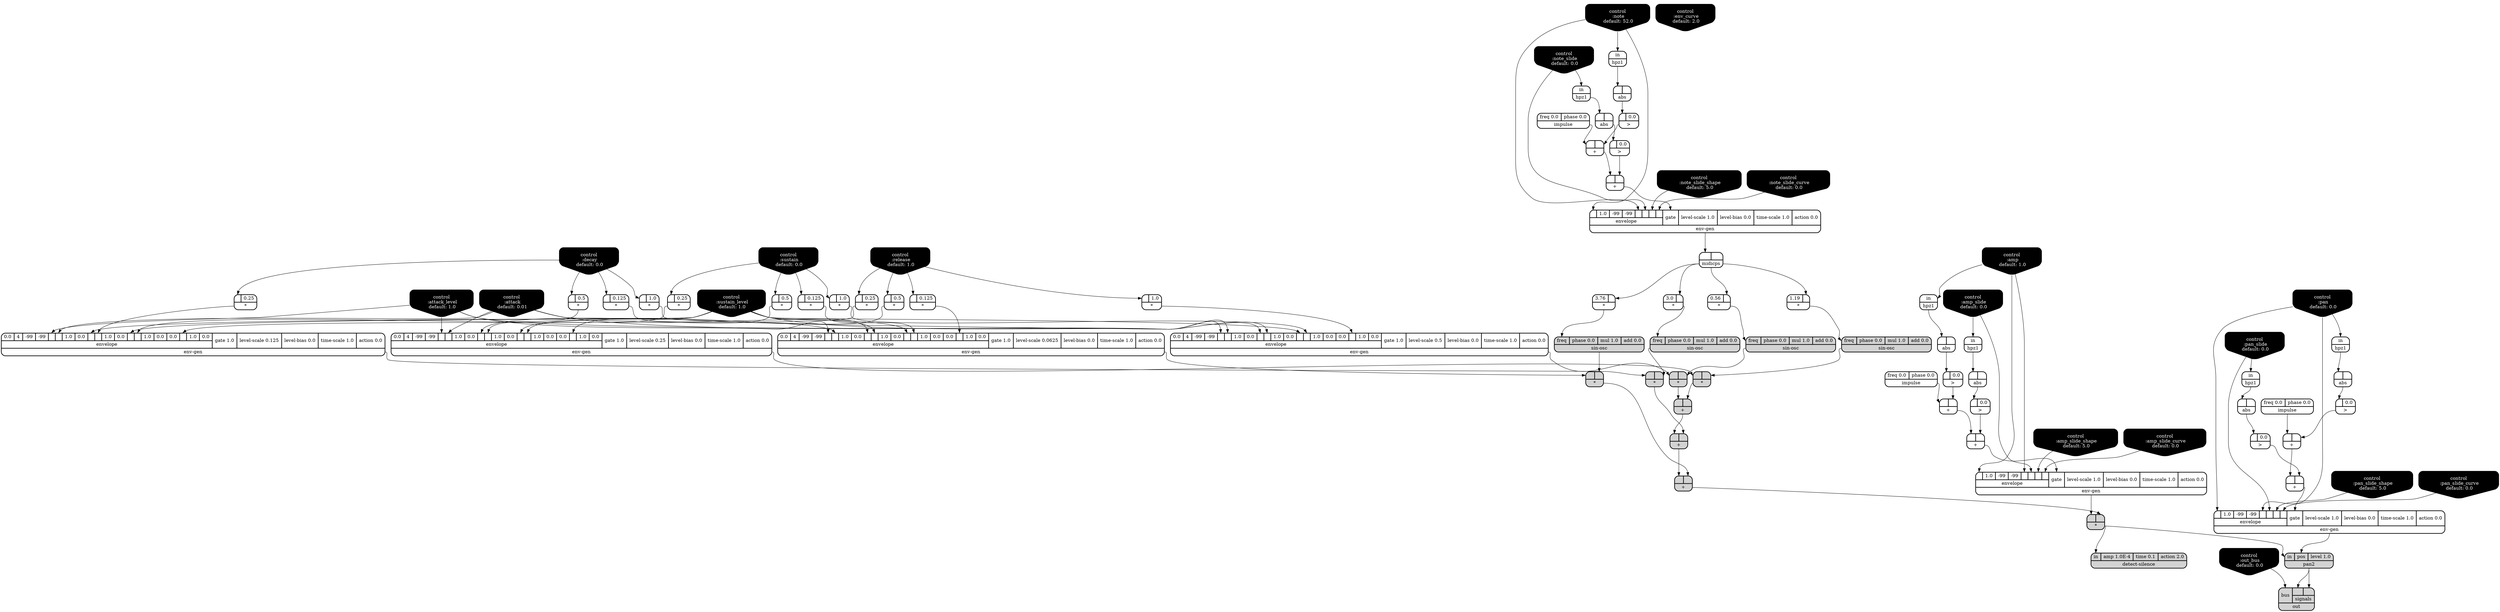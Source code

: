 digraph synthdef {
24 [label = "{{ <a> |<b> 1.0} |<__UG_NAME__>* }" style="bold, rounded" shape=record rankdir=LR];
40 [label = "{{ <a> 0.56|<b> } |<__UG_NAME__>* }" style="bold, rounded" shape=record rankdir=LR];
42 [label = "{{ <a> |<b> 1.0} |<__UG_NAME__>* }" style="bold, rounded" shape=record rankdir=LR];
43 [label = "{{ <a> |<b> 1.0} |<__UG_NAME__>* }" style="bold, rounded" shape=record rankdir=LR];
45 [label = "{{ <a> |<b> } |<__UG_NAME__>* }" style="filled, bold, rounded"  shape=record rankdir=LR];
46 [label = "{{ <a> |<b> 0.5} |<__UG_NAME__>* }" style="bold, rounded" shape=record rankdir=LR];
47 [label = "{{ <a> |<b> 0.5} |<__UG_NAME__>* }" style="bold, rounded" shape=record rankdir=LR];
48 [label = "{{ <a> |<b> 0.5} |<__UG_NAME__>* }" style="bold, rounded" shape=record rankdir=LR];
50 [label = "{{ <a> 1.19|<b> } |<__UG_NAME__>* }" style="bold, rounded" shape=record rankdir=LR];
52 [label = "{{ <a> |<b> } |<__UG_NAME__>* }" style="filled, bold, rounded"  shape=record rankdir=LR];
54 [label = "{{ <a> |<b> 0.25} |<__UG_NAME__>* }" style="bold, rounded" shape=record rankdir=LR];
55 [label = "{{ <a> |<b> 0.25} |<__UG_NAME__>* }" style="bold, rounded" shape=record rankdir=LR];
56 [label = "{{ <a> |<b> 0.25} |<__UG_NAME__>* }" style="bold, rounded" shape=record rankdir=LR];
58 [label = "{{ <a> 3.0|<b> } |<__UG_NAME__>* }" style="bold, rounded" shape=record rankdir=LR];
60 [label = "{{ <a> |<b> } |<__UG_NAME__>* }" style="filled, bold, rounded"  shape=record rankdir=LR];
71 [label = "{{ <a> |<b> 0.125} |<__UG_NAME__>* }" style="bold, rounded" shape=record rankdir=LR];
72 [label = "{{ <a> |<b> 0.125} |<__UG_NAME__>* }" style="bold, rounded" shape=record rankdir=LR];
73 [label = "{{ <a> |<b> 0.125} |<__UG_NAME__>* }" style="bold, rounded" shape=record rankdir=LR];
75 [label = "{{ <a> 3.76|<b> } |<__UG_NAME__>* }" style="bold, rounded" shape=record rankdir=LR];
77 [label = "{{ <a> |<b> } |<__UG_NAME__>* }" style="filled, bold, rounded"  shape=record rankdir=LR];
79 [label = "{{ <a> |<b> } |<__UG_NAME__>* }" style="filled, bold, rounded"  shape=record rankdir=LR];
29 [label = "{{ <a> |<b> } |<__UG_NAME__>+ }" style="bold, rounded" shape=record rankdir=LR];
34 [label = "{{ <a> |<b> } |<__UG_NAME__>+ }" style="bold, rounded" shape=record rankdir=LR];
37 [label = "{{ <a> |<b> } |<__UG_NAME__>+ }" style="bold, rounded" shape=record rankdir=LR];
53 [label = "{{ <a> |<b> } |<__UG_NAME__>+ }" style="filled, bold, rounded"  shape=record rankdir=LR];
61 [label = "{{ <a> |<b> } |<__UG_NAME__>+ }" style="filled, bold, rounded"  shape=record rankdir=LR];
68 [label = "{{ <a> |<b> } |<__UG_NAME__>+ }" style="bold, rounded" shape=record rankdir=LR];
69 [label = "{{ <a> |<b> } |<__UG_NAME__>+ }" style="bold, rounded" shape=record rankdir=LR];
78 [label = "{{ <a> |<b> } |<__UG_NAME__>+ }" style="filled, bold, rounded"  shape=record rankdir=LR];
81 [label = "{{ <a> |<b> } |<__UG_NAME__>+ }" style="bold, rounded" shape=record rankdir=LR];
22 [label = "{{ <a> |<b> 0.0} |<__UG_NAME__>\> }" style="bold, rounded" shape=record rankdir=LR];
28 [label = "{{ <a> |<b> 0.0} |<__UG_NAME__>\> }" style="bold, rounded" shape=record rankdir=LR];
33 [label = "{{ <a> |<b> 0.0} |<__UG_NAME__>\> }" style="bold, rounded" shape=record rankdir=LR];
36 [label = "{{ <a> |<b> 0.0} |<__UG_NAME__>\> }" style="bold, rounded" shape=record rankdir=LR];
67 [label = "{{ <a> |<b> 0.0} |<__UG_NAME__>\> }" style="bold, rounded" shape=record rankdir=LR];
80 [label = "{{ <a> |<b> 0.0} |<__UG_NAME__>\> }" style="bold, rounded" shape=record rankdir=LR];
21 [label = "{{ <a> |<b> } |<__UG_NAME__>abs }" style="bold, rounded" shape=record rankdir=LR];
27 [label = "{{ <a> |<b> } |<__UG_NAME__>abs }" style="bold, rounded" shape=record rankdir=LR];
32 [label = "{{ <a> |<b> } |<__UG_NAME__>abs }" style="bold, rounded" shape=record rankdir=LR];
35 [label = "{{ <a> |<b> } |<__UG_NAME__>abs }" style="bold, rounded" shape=record rankdir=LR];
63 [label = "{{ <a> |<b> } |<__UG_NAME__>abs }" style="bold, rounded" shape=record rankdir=LR];
66 [label = "{{ <a> |<b> } |<__UG_NAME__>abs }" style="bold, rounded" shape=record rankdir=LR];
0 [label = "control
 :note
 default: 52.0" shape=invhouse style="rounded, filled, bold" fillcolor=black fontcolor=white ]; 
1 [label = "control
 :note_slide
 default: 0.0" shape=invhouse style="rounded, filled, bold" fillcolor=black fontcolor=white ]; 
2 [label = "control
 :note_slide_shape
 default: 5.0" shape=invhouse style="rounded, filled, bold" fillcolor=black fontcolor=white ]; 
3 [label = "control
 :note_slide_curve
 default: 0.0" shape=invhouse style="rounded, filled, bold" fillcolor=black fontcolor=white ]; 
4 [label = "control
 :amp
 default: 1.0" shape=invhouse style="rounded, filled, bold" fillcolor=black fontcolor=white ]; 
5 [label = "control
 :amp_slide
 default: 0.0" shape=invhouse style="rounded, filled, bold" fillcolor=black fontcolor=white ]; 
6 [label = "control
 :amp_slide_shape
 default: 5.0" shape=invhouse style="rounded, filled, bold" fillcolor=black fontcolor=white ]; 
7 [label = "control
 :amp_slide_curve
 default: 0.0" shape=invhouse style="rounded, filled, bold" fillcolor=black fontcolor=white ]; 
8 [label = "control
 :pan
 default: 0.0" shape=invhouse style="rounded, filled, bold" fillcolor=black fontcolor=white ]; 
9 [label = "control
 :pan_slide
 default: 0.0" shape=invhouse style="rounded, filled, bold" fillcolor=black fontcolor=white ]; 
10 [label = "control
 :pan_slide_shape
 default: 5.0" shape=invhouse style="rounded, filled, bold" fillcolor=black fontcolor=white ]; 
11 [label = "control
 :pan_slide_curve
 default: 0.0" shape=invhouse style="rounded, filled, bold" fillcolor=black fontcolor=white ]; 
12 [label = "control
 :attack
 default: 0.01" shape=invhouse style="rounded, filled, bold" fillcolor=black fontcolor=white ]; 
13 [label = "control
 :decay
 default: 0.0" shape=invhouse style="rounded, filled, bold" fillcolor=black fontcolor=white ]; 
14 [label = "control
 :sustain
 default: 0.0" shape=invhouse style="rounded, filled, bold" fillcolor=black fontcolor=white ]; 
15 [label = "control
 :release
 default: 1.0" shape=invhouse style="rounded, filled, bold" fillcolor=black fontcolor=white ]; 
16 [label = "control
 :attack_level
 default: 1.0" shape=invhouse style="rounded, filled, bold" fillcolor=black fontcolor=white ]; 
17 [label = "control
 :sustain_level
 default: 1.0" shape=invhouse style="rounded, filled, bold" fillcolor=black fontcolor=white ]; 
18 [label = "control
 :env_curve
 default: 2.0" shape=invhouse style="rounded, filled, bold" fillcolor=black fontcolor=white ]; 
19 [label = "control
 :out_bus
 default: 0.0" shape=invhouse style="rounded, filled, bold" fillcolor=black fontcolor=white ]; 
85 [label = "{{ <in> in|<amp> amp 1.0E-4|<time> time 0.1|<action> action 2.0} |<__UG_NAME__>detect-silence }" style="filled, bold, rounded"  shape=record rankdir=LR];
38 [label = "{{ {{<envelope___control___0>|1.0|-99|-99|<envelope___control___4>|<envelope___control___5>|<envelope___control___6>|<envelope___control___7>}|envelope}|<gate> gate|<level____scale> level-scale 1.0|<level____bias> level-bias 0.0|<time____scale> time-scale 1.0|<action> action 0.0} |<__UG_NAME__>env-gen }" style="bold, rounded" shape=record rankdir=LR];
44 [label = "{{ {{0.0|4|-99|-99|<envelope___control___4>|<envelope___control___5>|1.0|0.0|<envelope___control___8>|<envelope___binary____op____u____gen___9>|1.0|0.0|<envelope___control___12>|<envelope___binary____op____u____gen___13>|1.0|0.0|0.0|<envelope___binary____op____u____gen___17>|1.0|0.0}|envelope}|<gate> gate 1.0|<level____scale> level-scale 0.5|<level____bias> level-bias 0.0|<time____scale> time-scale 1.0|<action> action 0.0} |<__UG_NAME__>env-gen }" style="bold, rounded" shape=record rankdir=LR];
49 [label = "{{ {{0.0|4|-99|-99|<envelope___control___4>|<envelope___control___5>|1.0|0.0|<envelope___control___8>|<envelope___binary____op____u____gen___9>|1.0|0.0|<envelope___control___12>|<envelope___binary____op____u____gen___13>|1.0|0.0|0.0|<envelope___binary____op____u____gen___17>|1.0|0.0}|envelope}|<gate> gate 1.0|<level____scale> level-scale 0.25|<level____bias> level-bias 0.0|<time____scale> time-scale 1.0|<action> action 0.0} |<__UG_NAME__>env-gen }" style="bold, rounded" shape=record rankdir=LR];
57 [label = "{{ {{0.0|4|-99|-99|<envelope___control___4>|<envelope___control___5>|1.0|0.0|<envelope___control___8>|<envelope___binary____op____u____gen___9>|1.0|0.0|<envelope___control___12>|<envelope___binary____op____u____gen___13>|1.0|0.0|0.0|<envelope___binary____op____u____gen___17>|1.0|0.0}|envelope}|<gate> gate 1.0|<level____scale> level-scale 0.125|<level____bias> level-bias 0.0|<time____scale> time-scale 1.0|<action> action 0.0} |<__UG_NAME__>env-gen }" style="bold, rounded" shape=record rankdir=LR];
70 [label = "{{ {{<envelope___control___0>|1.0|-99|-99|<envelope___control___4>|<envelope___control___5>|<envelope___control___6>|<envelope___control___7>}|envelope}|<gate> gate|<level____scale> level-scale 1.0|<level____bias> level-bias 0.0|<time____scale> time-scale 1.0|<action> action 0.0} |<__UG_NAME__>env-gen }" style="bold, rounded" shape=record rankdir=LR];
74 [label = "{{ {{0.0|4|-99|-99|<envelope___control___4>|<envelope___control___5>|1.0|0.0|<envelope___control___8>|<envelope___binary____op____u____gen___9>|1.0|0.0|<envelope___control___12>|<envelope___binary____op____u____gen___13>|1.0|0.0|0.0|<envelope___binary____op____u____gen___17>|1.0|0.0}|envelope}|<gate> gate 1.0|<level____scale> level-scale 0.0625|<level____bias> level-bias 0.0|<time____scale> time-scale 1.0|<action> action 0.0} |<__UG_NAME__>env-gen }" style="bold, rounded" shape=record rankdir=LR];
82 [label = "{{ {{<envelope___control___0>|1.0|-99|-99|<envelope___control___4>|<envelope___control___5>|<envelope___control___6>|<envelope___control___7>}|envelope}|<gate> gate|<level____scale> level-scale 1.0|<level____bias> level-bias 0.0|<time____scale> time-scale 1.0|<action> action 0.0} |<__UG_NAME__>env-gen }" style="bold, rounded" shape=record rankdir=LR];
20 [label = "{{ <in> in} |<__UG_NAME__>hpz1 }" style="bold, rounded" shape=record rankdir=LR];
23 [label = "{{ <in> in} |<__UG_NAME__>hpz1 }" style="bold, rounded" shape=record rankdir=LR];
26 [label = "{{ <in> in} |<__UG_NAME__>hpz1 }" style="bold, rounded" shape=record rankdir=LR];
31 [label = "{{ <in> in} |<__UG_NAME__>hpz1 }" style="bold, rounded" shape=record rankdir=LR];
62 [label = "{{ <in> in} |<__UG_NAME__>hpz1 }" style="bold, rounded" shape=record rankdir=LR];
65 [label = "{{ <in> in} |<__UG_NAME__>hpz1 }" style="bold, rounded" shape=record rankdir=LR];
25 [label = "{{ <freq> freq 0.0|<phase> phase 0.0} |<__UG_NAME__>impulse }" style="bold, rounded" shape=record rankdir=LR];
30 [label = "{{ <freq> freq 0.0|<phase> phase 0.0} |<__UG_NAME__>impulse }" style="bold, rounded" shape=record rankdir=LR];
64 [label = "{{ <freq> freq 0.0|<phase> phase 0.0} |<__UG_NAME__>impulse }" style="bold, rounded" shape=record rankdir=LR];
39 [label = "{{ <a> |<b> } |<__UG_NAME__>midicps }" style="bold, rounded" shape=record rankdir=LR];
84 [label = "{{ <bus> bus|{{<signals___pan2___0>|<signals___pan2___1>}|signals}} |<__UG_NAME__>out }" style="filled, bold, rounded"  shape=record rankdir=LR];
83 [label = "{{ <in> in|<pos> pos|<level> level 1.0} |<__UG_NAME__>pan2 }" style="filled, bold, rounded"  shape=record rankdir=LR];
41 [label = "{{ <freq> freq|<phase> phase 0.0|<mul> mul 1.0|<add> add 0.0} |<__UG_NAME__>sin-osc }" style="filled, bold, rounded"  shape=record rankdir=LR];
51 [label = "{{ <freq> freq|<phase> phase 0.0|<mul> mul 1.0|<add> add 0.0} |<__UG_NAME__>sin-osc }" style="filled, bold, rounded"  shape=record rankdir=LR];
59 [label = "{{ <freq> freq|<phase> phase 0.0|<mul> mul 1.0|<add> add 0.0} |<__UG_NAME__>sin-osc }" style="filled, bold, rounded"  shape=record rankdir=LR];
76 [label = "{{ <freq> freq|<phase> phase 0.0|<mul> mul 1.0|<add> add 0.0} |<__UG_NAME__>sin-osc }" style="filled, bold, rounded"  shape=record rankdir=LR];

15:__UG_NAME__ -> 24:a ;
39:__UG_NAME__ -> 40:b ;
13:__UG_NAME__ -> 42:a ;
14:__UG_NAME__ -> 43:a ;
41:__UG_NAME__ -> 45:b ;
44:__UG_NAME__ -> 45:a ;
13:__UG_NAME__ -> 46:a ;
14:__UG_NAME__ -> 47:a ;
15:__UG_NAME__ -> 48:a ;
39:__UG_NAME__ -> 50:b ;
51:__UG_NAME__ -> 52:b ;
49:__UG_NAME__ -> 52:a ;
13:__UG_NAME__ -> 54:a ;
14:__UG_NAME__ -> 55:a ;
15:__UG_NAME__ -> 56:a ;
39:__UG_NAME__ -> 58:b ;
59:__UG_NAME__ -> 60:b ;
57:__UG_NAME__ -> 60:a ;
13:__UG_NAME__ -> 71:a ;
14:__UG_NAME__ -> 72:a ;
15:__UG_NAME__ -> 73:a ;
39:__UG_NAME__ -> 75:b ;
76:__UG_NAME__ -> 77:b ;
74:__UG_NAME__ -> 77:a ;
78:__UG_NAME__ -> 79:b ;
70:__UG_NAME__ -> 79:a ;
28:__UG_NAME__ -> 29:b ;
25:__UG_NAME__ -> 29:a ;
33:__UG_NAME__ -> 34:b ;
30:__UG_NAME__ -> 34:a ;
36:__UG_NAME__ -> 37:b ;
34:__UG_NAME__ -> 37:a ;
52:__UG_NAME__ -> 53:b ;
45:__UG_NAME__ -> 53:a ;
60:__UG_NAME__ -> 61:b ;
53:__UG_NAME__ -> 61:a ;
67:__UG_NAME__ -> 68:b ;
64:__UG_NAME__ -> 68:a ;
22:__UG_NAME__ -> 69:b ;
68:__UG_NAME__ -> 69:a ;
77:__UG_NAME__ -> 78:b ;
61:__UG_NAME__ -> 78:a ;
80:__UG_NAME__ -> 81:b ;
29:__UG_NAME__ -> 81:a ;
21:__UG_NAME__ -> 22:a ;
27:__UG_NAME__ -> 28:a ;
32:__UG_NAME__ -> 33:a ;
35:__UG_NAME__ -> 36:a ;
66:__UG_NAME__ -> 67:a ;
63:__UG_NAME__ -> 80:a ;
20:__UG_NAME__ -> 21:a ;
26:__UG_NAME__ -> 27:a ;
31:__UG_NAME__ -> 32:a ;
23:__UG_NAME__ -> 35:a ;
62:__UG_NAME__ -> 63:a ;
65:__UG_NAME__ -> 66:a ;
79:__UG_NAME__ -> 85:in ;
37:__UG_NAME__ -> 38:gate ;
0:__UG_NAME__ -> 38:envelope___control___0 ;
0:__UG_NAME__ -> 38:envelope___control___4 ;
1:__UG_NAME__ -> 38:envelope___control___5 ;
2:__UG_NAME__ -> 38:envelope___control___6 ;
3:__UG_NAME__ -> 38:envelope___control___7 ;
16:__UG_NAME__ -> 44:envelope___control___4 ;
12:__UG_NAME__ -> 44:envelope___control___5 ;
17:__UG_NAME__ -> 44:envelope___control___8 ;
42:__UG_NAME__ -> 44:envelope___binary____op____u____gen___9 ;
17:__UG_NAME__ -> 44:envelope___control___12 ;
43:__UG_NAME__ -> 44:envelope___binary____op____u____gen___13 ;
24:__UG_NAME__ -> 44:envelope___binary____op____u____gen___17 ;
16:__UG_NAME__ -> 49:envelope___control___4 ;
12:__UG_NAME__ -> 49:envelope___control___5 ;
17:__UG_NAME__ -> 49:envelope___control___8 ;
46:__UG_NAME__ -> 49:envelope___binary____op____u____gen___9 ;
17:__UG_NAME__ -> 49:envelope___control___12 ;
47:__UG_NAME__ -> 49:envelope___binary____op____u____gen___13 ;
48:__UG_NAME__ -> 49:envelope___binary____op____u____gen___17 ;
16:__UG_NAME__ -> 57:envelope___control___4 ;
12:__UG_NAME__ -> 57:envelope___control___5 ;
17:__UG_NAME__ -> 57:envelope___control___8 ;
54:__UG_NAME__ -> 57:envelope___binary____op____u____gen___9 ;
17:__UG_NAME__ -> 57:envelope___control___12 ;
55:__UG_NAME__ -> 57:envelope___binary____op____u____gen___13 ;
56:__UG_NAME__ -> 57:envelope___binary____op____u____gen___17 ;
69:__UG_NAME__ -> 70:gate ;
4:__UG_NAME__ -> 70:envelope___control___0 ;
4:__UG_NAME__ -> 70:envelope___control___4 ;
5:__UG_NAME__ -> 70:envelope___control___5 ;
6:__UG_NAME__ -> 70:envelope___control___6 ;
7:__UG_NAME__ -> 70:envelope___control___7 ;
16:__UG_NAME__ -> 74:envelope___control___4 ;
12:__UG_NAME__ -> 74:envelope___control___5 ;
17:__UG_NAME__ -> 74:envelope___control___8 ;
71:__UG_NAME__ -> 74:envelope___binary____op____u____gen___9 ;
17:__UG_NAME__ -> 74:envelope___control___12 ;
72:__UG_NAME__ -> 74:envelope___binary____op____u____gen___13 ;
73:__UG_NAME__ -> 74:envelope___binary____op____u____gen___17 ;
81:__UG_NAME__ -> 82:gate ;
8:__UG_NAME__ -> 82:envelope___control___0 ;
8:__UG_NAME__ -> 82:envelope___control___4 ;
9:__UG_NAME__ -> 82:envelope___control___5 ;
10:__UG_NAME__ -> 82:envelope___control___6 ;
11:__UG_NAME__ -> 82:envelope___control___7 ;
5:__UG_NAME__ -> 20:in ;
1:__UG_NAME__ -> 23:in ;
8:__UG_NAME__ -> 26:in ;
0:__UG_NAME__ -> 31:in ;
9:__UG_NAME__ -> 62:in ;
4:__UG_NAME__ -> 65:in ;
38:__UG_NAME__ -> 39:a ;
83:__UG_NAME__ -> 84:signals___pan2___0 ;
83:__UG_NAME__ -> 84:signals___pan2___1 ;
19:__UG_NAME__ -> 84:bus ;
82:__UG_NAME__ -> 83:pos ;
79:__UG_NAME__ -> 83:in ;
40:__UG_NAME__ -> 41:freq ;
50:__UG_NAME__ -> 51:freq ;
58:__UG_NAME__ -> 59:freq ;
75:__UG_NAME__ -> 76:freq ;

}
